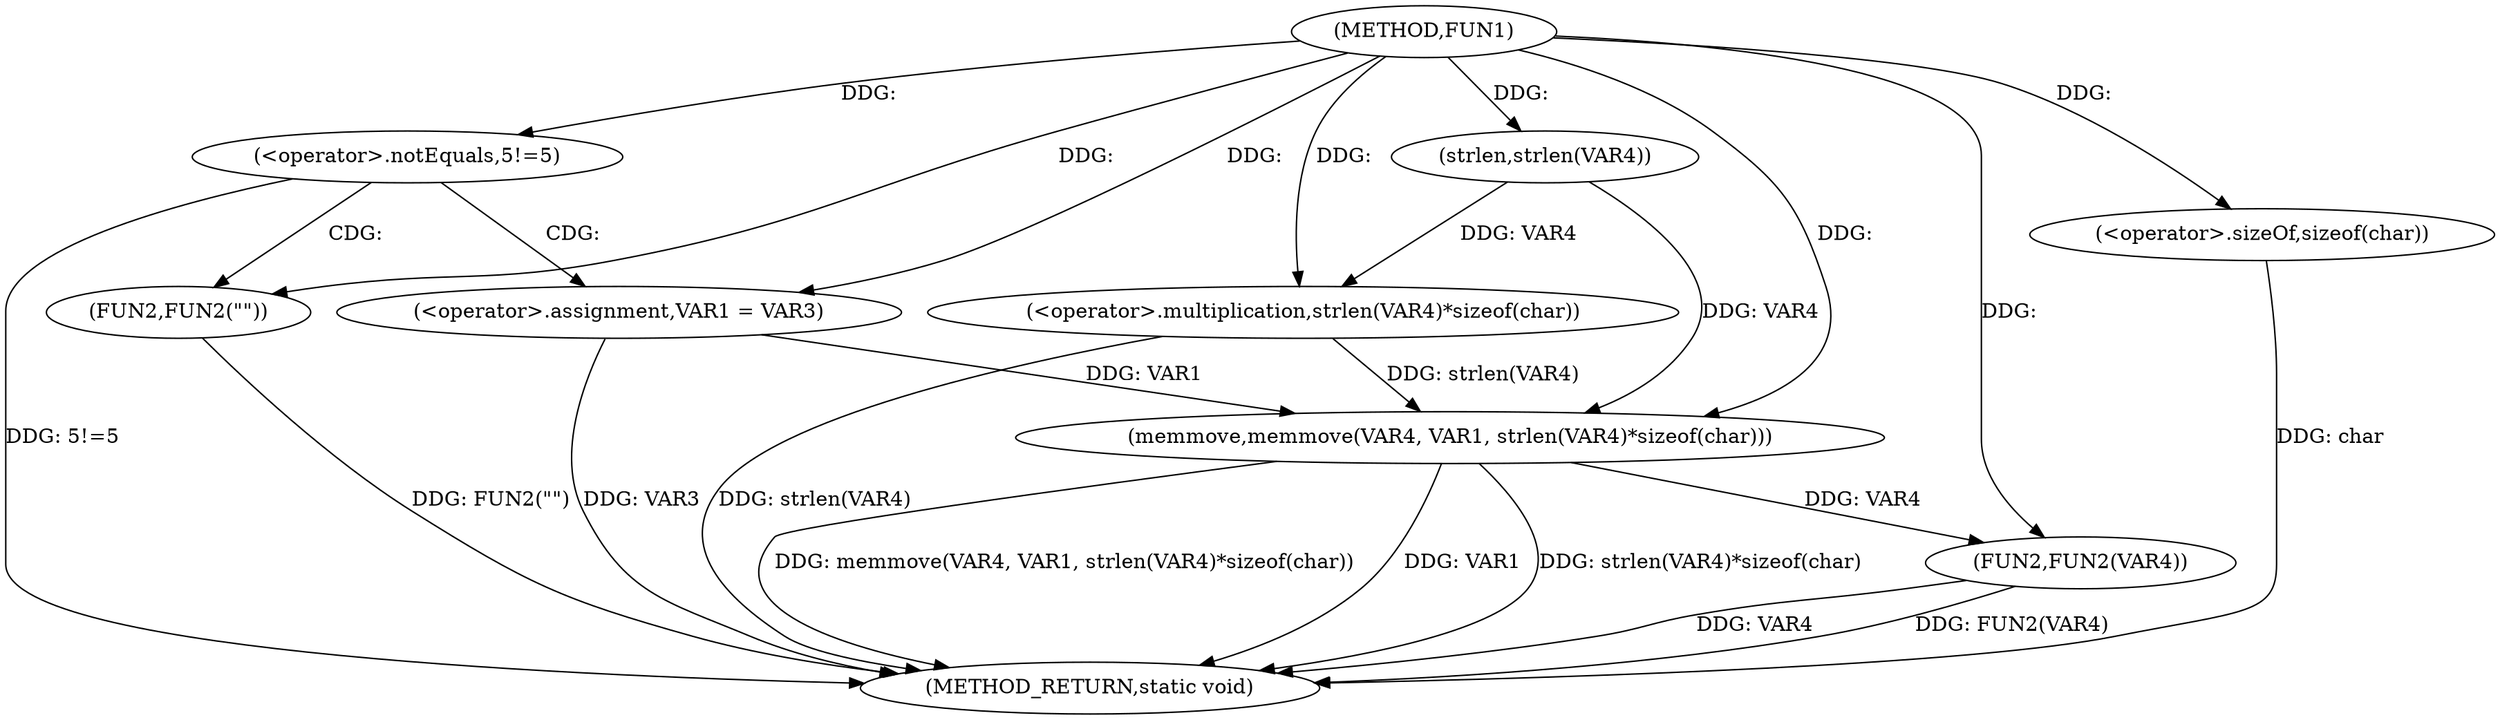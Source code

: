 digraph FUN1 {  
"1000100" [label = "(METHOD,FUN1)" ]
"1000129" [label = "(METHOD_RETURN,static void)" ]
"1000106" [label = "(<operator>.notEquals,5!=5)" ]
"1000110" [label = "(FUN2,FUN2(\"\"))" ]
"1000114" [label = "(<operator>.assignment,VAR1 = VAR3)" ]
"1000119" [label = "(memmove,memmove(VAR4, VAR1, strlen(VAR4)*sizeof(char)))" ]
"1000122" [label = "(<operator>.multiplication,strlen(VAR4)*sizeof(char))" ]
"1000123" [label = "(strlen,strlen(VAR4))" ]
"1000125" [label = "(<operator>.sizeOf,sizeof(char))" ]
"1000127" [label = "(FUN2,FUN2(VAR4))" ]
  "1000125" -> "1000129"  [ label = "DDG: char"] 
  "1000122" -> "1000129"  [ label = "DDG: strlen(VAR4)"] 
  "1000119" -> "1000129"  [ label = "DDG: VAR1"] 
  "1000127" -> "1000129"  [ label = "DDG: FUN2(VAR4)"] 
  "1000110" -> "1000129"  [ label = "DDG: FUN2(\"\")"] 
  "1000119" -> "1000129"  [ label = "DDG: strlen(VAR4)*sizeof(char)"] 
  "1000127" -> "1000129"  [ label = "DDG: VAR4"] 
  "1000119" -> "1000129"  [ label = "DDG: memmove(VAR4, VAR1, strlen(VAR4)*sizeof(char))"] 
  "1000114" -> "1000129"  [ label = "DDG: VAR3"] 
  "1000106" -> "1000129"  [ label = "DDG: 5!=5"] 
  "1000100" -> "1000106"  [ label = "DDG: "] 
  "1000100" -> "1000110"  [ label = "DDG: "] 
  "1000100" -> "1000114"  [ label = "DDG: "] 
  "1000123" -> "1000119"  [ label = "DDG: VAR4"] 
  "1000100" -> "1000119"  [ label = "DDG: "] 
  "1000114" -> "1000119"  [ label = "DDG: VAR1"] 
  "1000122" -> "1000119"  [ label = "DDG: strlen(VAR4)"] 
  "1000123" -> "1000122"  [ label = "DDG: VAR4"] 
  "1000100" -> "1000123"  [ label = "DDG: "] 
  "1000100" -> "1000122"  [ label = "DDG: "] 
  "1000100" -> "1000125"  [ label = "DDG: "] 
  "1000119" -> "1000127"  [ label = "DDG: VAR4"] 
  "1000100" -> "1000127"  [ label = "DDG: "] 
  "1000106" -> "1000110"  [ label = "CDG: "] 
  "1000106" -> "1000114"  [ label = "CDG: "] 
}
